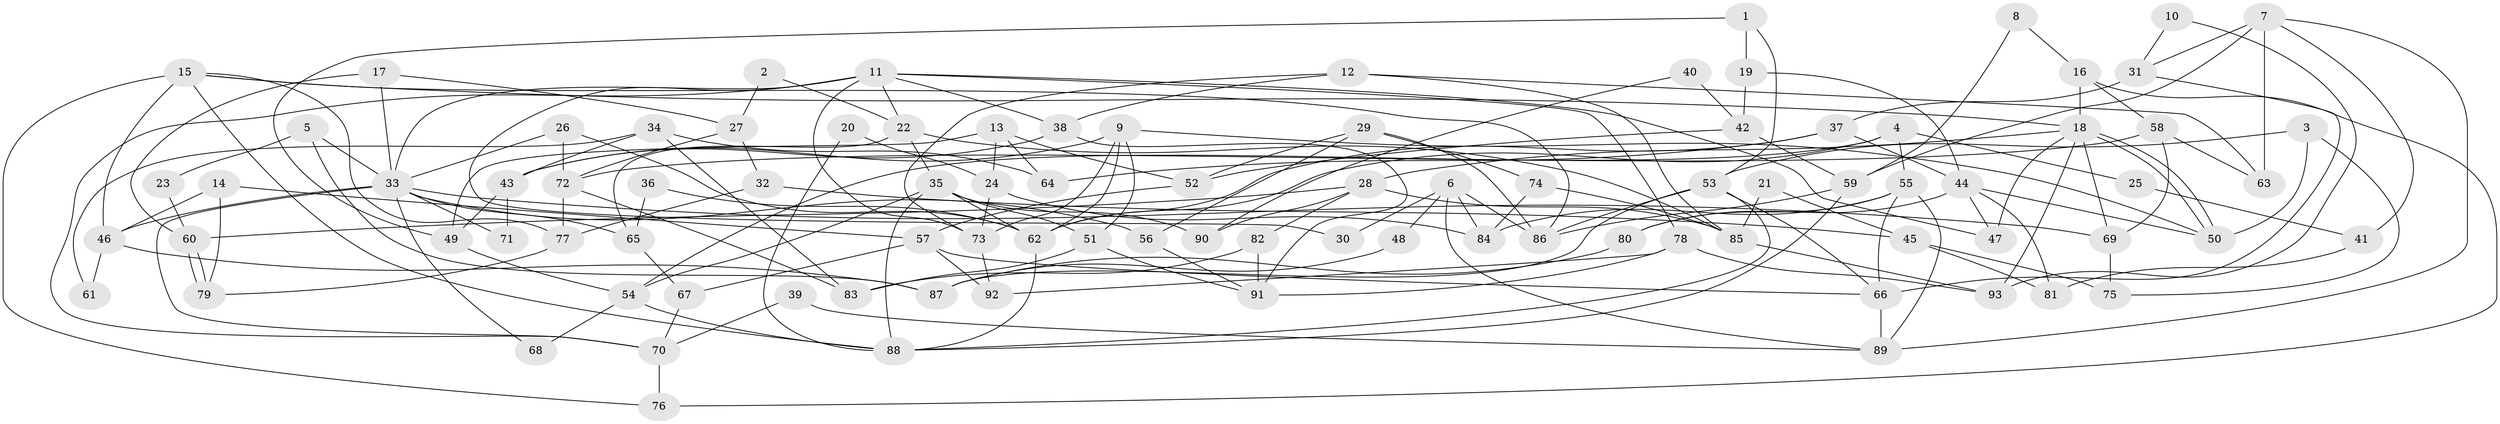 // Generated by graph-tools (version 1.1) at 2025/36/03/09/25 02:36:19]
// undirected, 93 vertices, 186 edges
graph export_dot {
graph [start="1"]
  node [color=gray90,style=filled];
  1;
  2;
  3;
  4;
  5;
  6;
  7;
  8;
  9;
  10;
  11;
  12;
  13;
  14;
  15;
  16;
  17;
  18;
  19;
  20;
  21;
  22;
  23;
  24;
  25;
  26;
  27;
  28;
  29;
  30;
  31;
  32;
  33;
  34;
  35;
  36;
  37;
  38;
  39;
  40;
  41;
  42;
  43;
  44;
  45;
  46;
  47;
  48;
  49;
  50;
  51;
  52;
  53;
  54;
  55;
  56;
  57;
  58;
  59;
  60;
  61;
  62;
  63;
  64;
  65;
  66;
  67;
  68;
  69;
  70;
  71;
  72;
  73;
  74;
  75;
  76;
  77;
  78;
  79;
  80;
  81;
  82;
  83;
  84;
  85;
  86;
  87;
  88;
  89;
  90;
  91;
  92;
  93;
  1 -- 53;
  1 -- 49;
  1 -- 19;
  2 -- 22;
  2 -- 27;
  3 -- 53;
  3 -- 50;
  3 -- 75;
  4 -- 62;
  4 -- 54;
  4 -- 25;
  4 -- 55;
  5 -- 87;
  5 -- 33;
  5 -- 23;
  6 -- 89;
  6 -- 84;
  6 -- 30;
  6 -- 48;
  6 -- 86;
  7 -- 31;
  7 -- 89;
  7 -- 41;
  7 -- 59;
  7 -- 63;
  8 -- 16;
  8 -- 59;
  9 -- 43;
  9 -- 73;
  9 -- 50;
  9 -- 51;
  9 -- 62;
  10 -- 31;
  10 -- 93;
  11 -- 70;
  11 -- 47;
  11 -- 22;
  11 -- 30;
  11 -- 33;
  11 -- 38;
  11 -- 73;
  11 -- 78;
  12 -- 73;
  12 -- 63;
  12 -- 38;
  12 -- 85;
  13 -- 49;
  13 -- 52;
  13 -- 24;
  13 -- 64;
  14 -- 46;
  14 -- 79;
  14 -- 57;
  15 -- 86;
  15 -- 88;
  15 -- 18;
  15 -- 46;
  15 -- 76;
  15 -- 77;
  16 -- 76;
  16 -- 18;
  16 -- 58;
  17 -- 33;
  17 -- 60;
  17 -- 27;
  18 -- 50;
  18 -- 50;
  18 -- 28;
  18 -- 47;
  18 -- 69;
  18 -- 93;
  19 -- 42;
  19 -- 44;
  20 -- 24;
  20 -- 88;
  21 -- 45;
  21 -- 85;
  22 -- 35;
  22 -- 65;
  22 -- 85;
  23 -- 60;
  24 -- 73;
  24 -- 84;
  25 -- 41;
  26 -- 33;
  26 -- 62;
  26 -- 72;
  27 -- 72;
  27 -- 32;
  28 -- 85;
  28 -- 60;
  28 -- 82;
  28 -- 90;
  29 -- 56;
  29 -- 74;
  29 -- 52;
  29 -- 86;
  31 -- 37;
  31 -- 66;
  32 -- 77;
  32 -- 45;
  33 -- 69;
  33 -- 46;
  33 -- 56;
  33 -- 65;
  33 -- 68;
  33 -- 70;
  33 -- 71;
  34 -- 83;
  34 -- 64;
  34 -- 43;
  34 -- 61;
  35 -- 62;
  35 -- 51;
  35 -- 54;
  35 -- 88;
  35 -- 90;
  36 -- 62;
  36 -- 65;
  37 -- 62;
  37 -- 44;
  37 -- 64;
  38 -- 43;
  38 -- 91;
  39 -- 70;
  39 -- 89;
  40 -- 42;
  40 -- 90;
  41 -- 81;
  42 -- 52;
  42 -- 59;
  43 -- 49;
  43 -- 71;
  44 -- 50;
  44 -- 47;
  44 -- 80;
  44 -- 81;
  45 -- 75;
  45 -- 81;
  46 -- 61;
  46 -- 87;
  48 -- 87;
  49 -- 54;
  51 -- 91;
  51 -- 83;
  52 -- 57;
  53 -- 86;
  53 -- 88;
  53 -- 66;
  53 -- 87;
  54 -- 88;
  54 -- 68;
  55 -- 80;
  55 -- 66;
  55 -- 84;
  55 -- 89;
  56 -- 91;
  57 -- 66;
  57 -- 67;
  57 -- 92;
  58 -- 72;
  58 -- 63;
  58 -- 69;
  59 -- 86;
  59 -- 88;
  60 -- 79;
  60 -- 79;
  62 -- 88;
  65 -- 67;
  66 -- 89;
  67 -- 70;
  69 -- 75;
  70 -- 76;
  72 -- 83;
  72 -- 77;
  73 -- 92;
  74 -- 84;
  74 -- 85;
  77 -- 79;
  78 -- 93;
  78 -- 91;
  78 -- 92;
  80 -- 87;
  82 -- 91;
  82 -- 83;
  85 -- 93;
}

